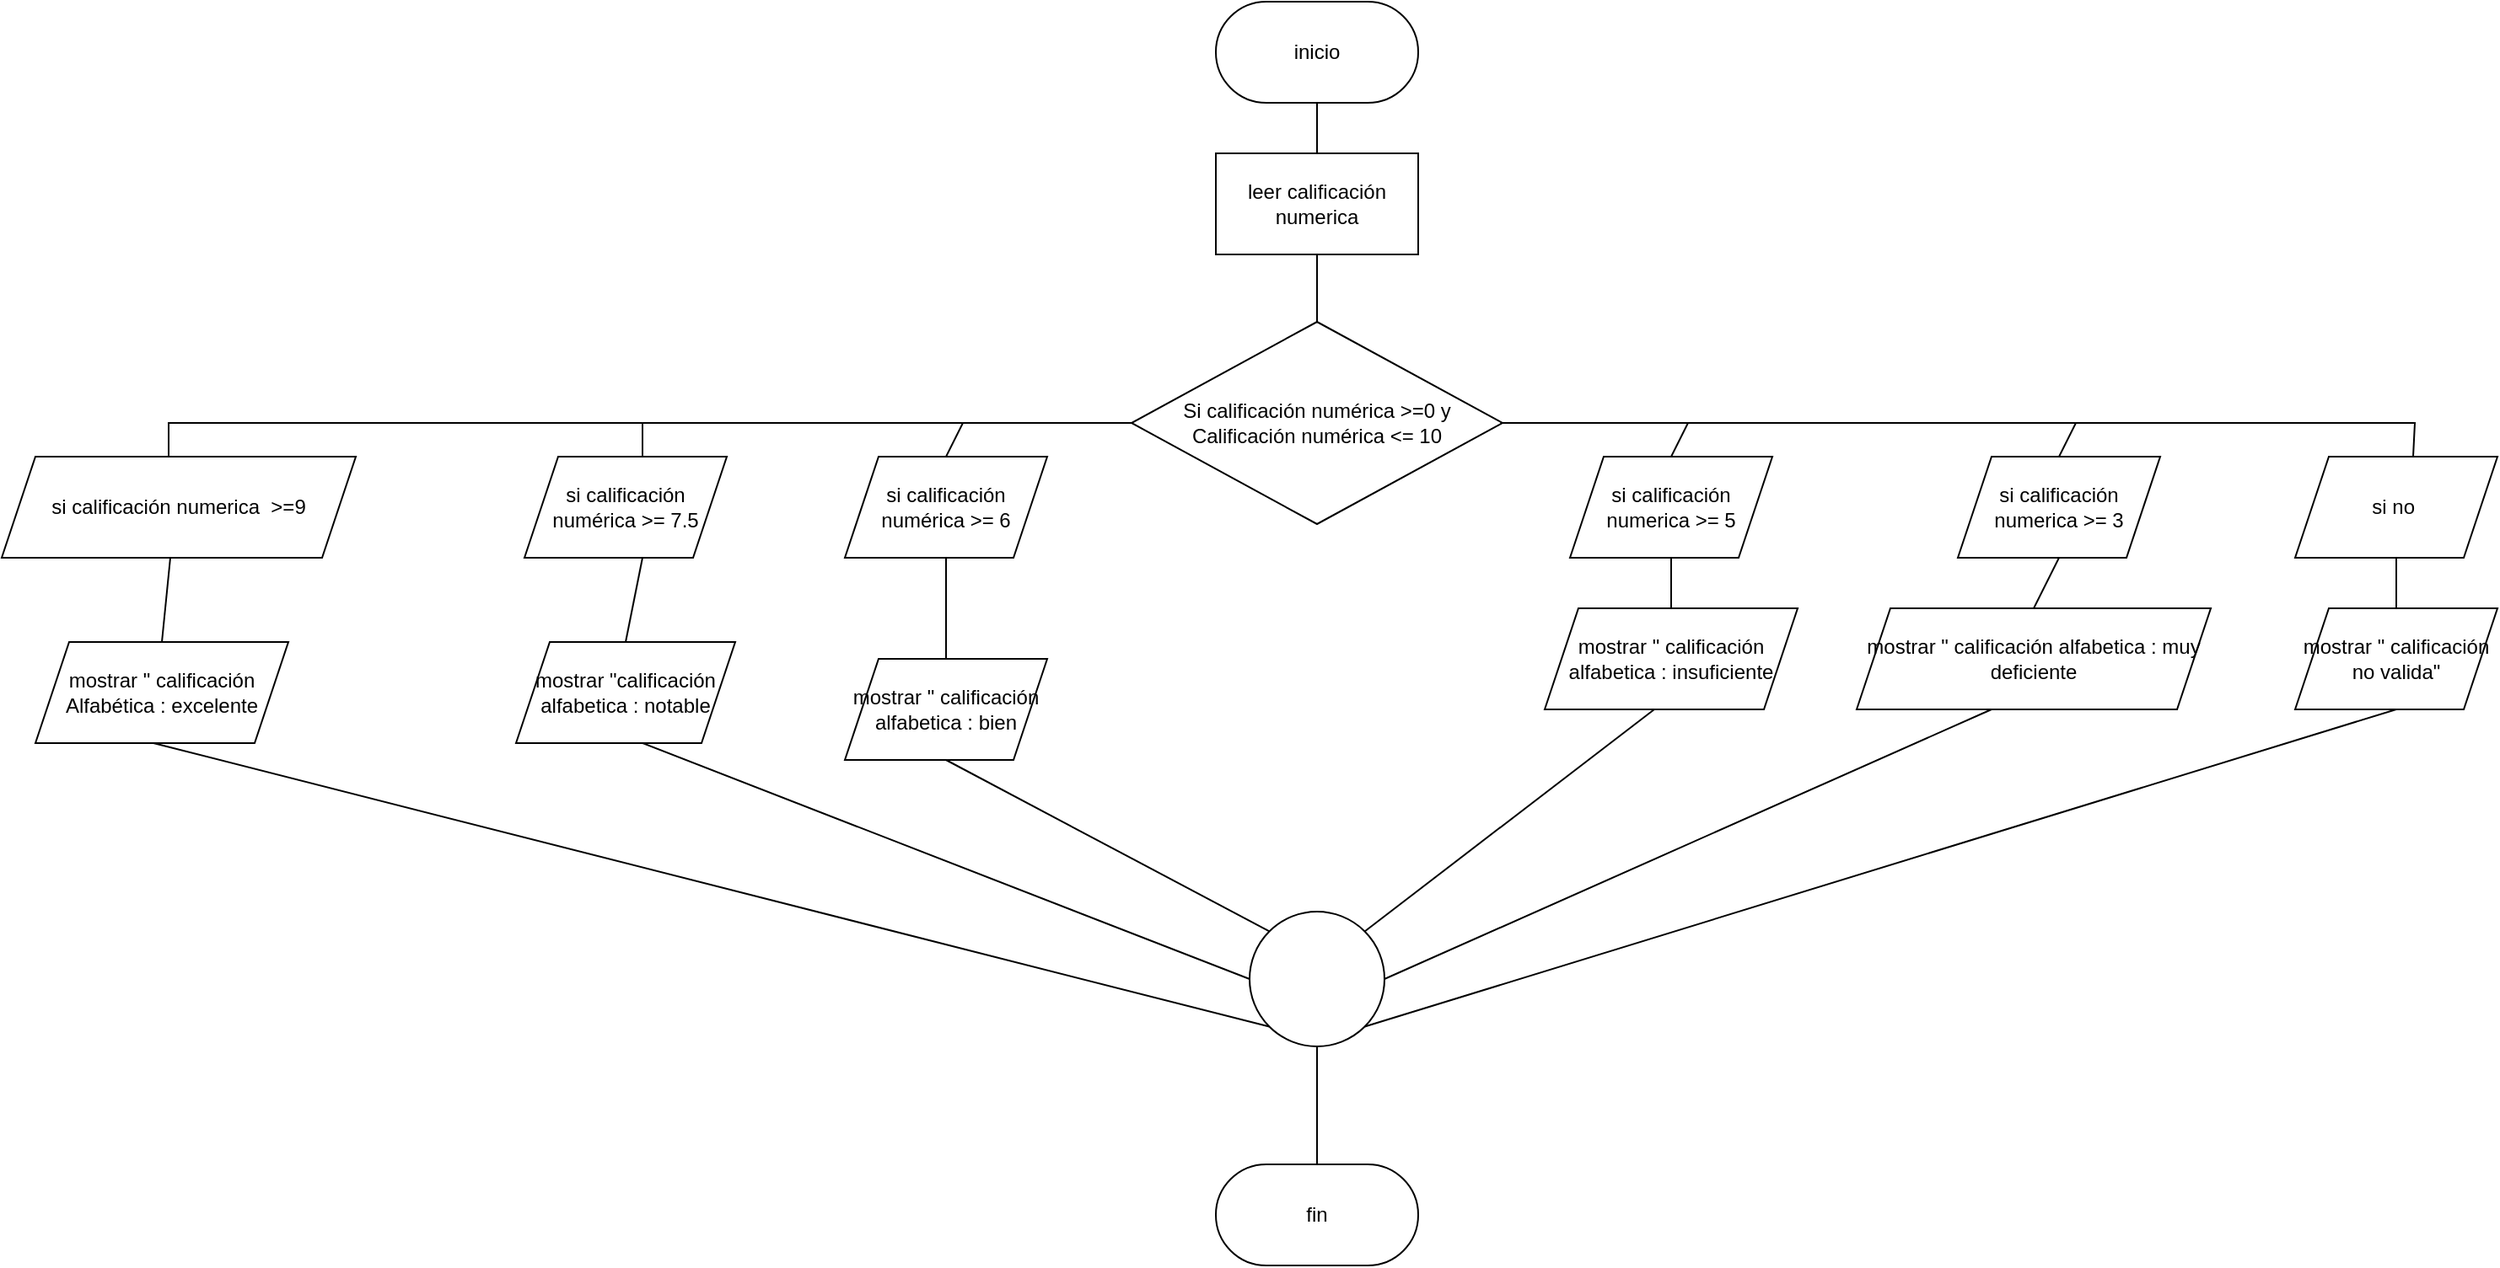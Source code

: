<mxfile version="22.0.0" type="device">
  <diagram name="Página-1" id="F3URhdhOSK71RHJ_qiEy">
    <mxGraphModel dx="1216" dy="480" grid="1" gridSize="10" guides="1" tooltips="1" connect="1" arrows="1" fold="1" page="1" pageScale="1" pageWidth="827" pageHeight="1169" math="0" shadow="0">
      <root>
        <mxCell id="0" />
        <mxCell id="1" parent="0" />
        <mxCell id="4EikAmjFDCmhzFhq78qV-1" value="inicio" style="rounded=1;whiteSpace=wrap;html=1;arcSize=50;" parent="1" vertex="1">
          <mxGeometry x="20" y="30" width="120" height="60" as="geometry" />
        </mxCell>
        <mxCell id="4EikAmjFDCmhzFhq78qV-2" value="leer calificación numerica" style="rounded=0;whiteSpace=wrap;html=1;" parent="1" vertex="1">
          <mxGeometry x="20" y="120" width="120" height="60" as="geometry" />
        </mxCell>
        <mxCell id="4EikAmjFDCmhzFhq78qV-3" value="Si calificación numérica &amp;gt;=0 y Calificación numérica &amp;lt;= 10" style="rhombus;whiteSpace=wrap;html=1;" parent="1" vertex="1">
          <mxGeometry x="-30" y="220" width="220" height="120" as="geometry" />
        </mxCell>
        <mxCell id="4EikAmjFDCmhzFhq78qV-4" value="si calificación numerica&amp;nbsp; &amp;gt;=9" style="shape=parallelogram;perimeter=parallelogramPerimeter;whiteSpace=wrap;html=1;fixedSize=1;" parent="1" vertex="1">
          <mxGeometry x="-700" y="300" width="210" height="60" as="geometry" />
        </mxCell>
        <mxCell id="4EikAmjFDCmhzFhq78qV-5" value="mostrar &quot; calificación Alfabética : excelente" style="shape=parallelogram;perimeter=parallelogramPerimeter;whiteSpace=wrap;html=1;fixedSize=1;" parent="1" vertex="1">
          <mxGeometry x="-680" y="410" width="150" height="60" as="geometry" />
        </mxCell>
        <mxCell id="4EikAmjFDCmhzFhq78qV-6" value="si calificación numérica &amp;gt;= 7.5" style="shape=parallelogram;perimeter=parallelogramPerimeter;whiteSpace=wrap;html=1;fixedSize=1;" parent="1" vertex="1">
          <mxGeometry x="-390" y="300" width="120" height="60" as="geometry" />
        </mxCell>
        <mxCell id="4EikAmjFDCmhzFhq78qV-7" value="mostrar &quot;calificación alfabetica : notable" style="shape=parallelogram;perimeter=parallelogramPerimeter;whiteSpace=wrap;html=1;fixedSize=1;" parent="1" vertex="1">
          <mxGeometry x="-395" y="410" width="130" height="60" as="geometry" />
        </mxCell>
        <mxCell id="4EikAmjFDCmhzFhq78qV-8" value="si calificación numérica &amp;gt;= 6" style="shape=parallelogram;perimeter=parallelogramPerimeter;whiteSpace=wrap;html=1;fixedSize=1;" parent="1" vertex="1">
          <mxGeometry x="-200" y="300" width="120" height="60" as="geometry" />
        </mxCell>
        <mxCell id="lwBkTbB0radWOCbLJeVB-1" value="mostrar &quot; calificación alfabetica : bien" style="shape=parallelogram;perimeter=parallelogramPerimeter;whiteSpace=wrap;html=1;fixedSize=1;" vertex="1" parent="1">
          <mxGeometry x="-200" y="420" width="120" height="60" as="geometry" />
        </mxCell>
        <mxCell id="lwBkTbB0radWOCbLJeVB-2" value="si calificación numerica &amp;gt;= 5" style="shape=parallelogram;perimeter=parallelogramPerimeter;whiteSpace=wrap;html=1;fixedSize=1;" vertex="1" parent="1">
          <mxGeometry x="230" y="300" width="120" height="60" as="geometry" />
        </mxCell>
        <mxCell id="lwBkTbB0radWOCbLJeVB-3" value="mostrar &quot; calificación alfabetica : insuficiente" style="shape=parallelogram;perimeter=parallelogramPerimeter;whiteSpace=wrap;html=1;fixedSize=1;" vertex="1" parent="1">
          <mxGeometry x="215" y="390" width="150" height="60" as="geometry" />
        </mxCell>
        <mxCell id="lwBkTbB0radWOCbLJeVB-4" value="si calificación numerica &amp;gt;= 3" style="shape=parallelogram;perimeter=parallelogramPerimeter;whiteSpace=wrap;html=1;fixedSize=1;" vertex="1" parent="1">
          <mxGeometry x="460" y="300" width="120" height="60" as="geometry" />
        </mxCell>
        <mxCell id="lwBkTbB0radWOCbLJeVB-5" value="mostrar &quot; calificación alfabetica : muy deficiente" style="shape=parallelogram;perimeter=parallelogramPerimeter;whiteSpace=wrap;html=1;fixedSize=1;" vertex="1" parent="1">
          <mxGeometry x="400" y="390" width="210" height="60" as="geometry" />
        </mxCell>
        <mxCell id="lwBkTbB0radWOCbLJeVB-6" value="si no&amp;nbsp;" style="shape=parallelogram;perimeter=parallelogramPerimeter;whiteSpace=wrap;html=1;fixedSize=1;" vertex="1" parent="1">
          <mxGeometry x="660" y="300" width="120" height="60" as="geometry" />
        </mxCell>
        <mxCell id="lwBkTbB0radWOCbLJeVB-7" value="mostrar &quot; calificación no valida&quot;" style="shape=parallelogram;perimeter=parallelogramPerimeter;whiteSpace=wrap;html=1;fixedSize=1;" vertex="1" parent="1">
          <mxGeometry x="660" y="390" width="120" height="60" as="geometry" />
        </mxCell>
        <mxCell id="lwBkTbB0radWOCbLJeVB-8" value="" style="ellipse;whiteSpace=wrap;html=1;aspect=fixed;" vertex="1" parent="1">
          <mxGeometry x="40" y="570" width="80" height="80" as="geometry" />
        </mxCell>
        <mxCell id="lwBkTbB0radWOCbLJeVB-9" value="" style="endArrow=none;html=1;rounded=0;exitX=0.5;exitY=0;exitDx=0;exitDy=0;" edge="1" parent="1" source="4EikAmjFDCmhzFhq78qV-2">
          <mxGeometry width="50" height="50" relative="1" as="geometry">
            <mxPoint x="30" y="140" as="sourcePoint" />
            <mxPoint x="80" y="90" as="targetPoint" />
          </mxGeometry>
        </mxCell>
        <mxCell id="lwBkTbB0radWOCbLJeVB-10" value="" style="endArrow=none;html=1;rounded=0;exitX=0.5;exitY=0;exitDx=0;exitDy=0;" edge="1" parent="1" source="4EikAmjFDCmhzFhq78qV-3">
          <mxGeometry width="50" height="50" relative="1" as="geometry">
            <mxPoint x="30" y="230" as="sourcePoint" />
            <mxPoint x="80" y="180" as="targetPoint" />
          </mxGeometry>
        </mxCell>
        <mxCell id="lwBkTbB0radWOCbLJeVB-11" value="" style="endArrow=none;html=1;rounded=0;" edge="1" parent="1">
          <mxGeometry width="50" height="50" relative="1" as="geometry">
            <mxPoint x="-320" y="280" as="sourcePoint" />
            <mxPoint x="-30" y="280" as="targetPoint" />
            <Array as="points">
              <mxPoint x="-320" y="300" />
              <mxPoint x="-320" y="280" />
            </Array>
          </mxGeometry>
        </mxCell>
        <mxCell id="lwBkTbB0radWOCbLJeVB-12" value="" style="endArrow=none;html=1;rounded=0;exitX=0.5;exitY=0;exitDx=0;exitDy=0;" edge="1" parent="1" source="4EikAmjFDCmhzFhq78qV-8">
          <mxGeometry width="50" height="50" relative="1" as="geometry">
            <mxPoint x="-180" y="330" as="sourcePoint" />
            <mxPoint x="-130" y="280" as="targetPoint" />
          </mxGeometry>
        </mxCell>
        <mxCell id="lwBkTbB0radWOCbLJeVB-13" value="" style="endArrow=none;html=1;rounded=0;exitX=0.5;exitY=0;exitDx=0;exitDy=0;" edge="1" parent="1" source="4EikAmjFDCmhzFhq78qV-7">
          <mxGeometry width="50" height="50" relative="1" as="geometry">
            <mxPoint x="-370" y="410" as="sourcePoint" />
            <mxPoint x="-320" y="360" as="targetPoint" />
          </mxGeometry>
        </mxCell>
        <mxCell id="lwBkTbB0radWOCbLJeVB-14" value="" style="endArrow=none;html=1;rounded=0;exitX=0.5;exitY=0;exitDx=0;exitDy=0;" edge="1" parent="1" source="lwBkTbB0radWOCbLJeVB-1">
          <mxGeometry width="50" height="50" relative="1" as="geometry">
            <mxPoint x="-190" y="410" as="sourcePoint" />
            <mxPoint x="-140" y="360" as="targetPoint" />
          </mxGeometry>
        </mxCell>
        <mxCell id="lwBkTbB0radWOCbLJeVB-15" value="" style="endArrow=none;html=1;rounded=0;exitX=0;exitY=0.5;exitDx=0;exitDy=0;" edge="1" parent="1" source="lwBkTbB0radWOCbLJeVB-8">
          <mxGeometry width="50" height="50" relative="1" as="geometry">
            <mxPoint x="-370" y="520" as="sourcePoint" />
            <mxPoint x="-320" y="470" as="targetPoint" />
          </mxGeometry>
        </mxCell>
        <mxCell id="lwBkTbB0radWOCbLJeVB-16" value="" style="endArrow=none;html=1;rounded=0;exitX=0;exitY=0;exitDx=0;exitDy=0;" edge="1" parent="1" source="lwBkTbB0radWOCbLJeVB-8">
          <mxGeometry width="50" height="50" relative="1" as="geometry">
            <mxPoint x="-190" y="530" as="sourcePoint" />
            <mxPoint x="-140" y="480" as="targetPoint" />
          </mxGeometry>
        </mxCell>
        <mxCell id="lwBkTbB0radWOCbLJeVB-17" value="" style="endArrow=none;html=1;rounded=0;" edge="1" parent="1">
          <mxGeometry width="50" height="50" relative="1" as="geometry">
            <mxPoint x="-601" y="280" as="sourcePoint" />
            <mxPoint x="-320" y="280" as="targetPoint" />
            <Array as="points">
              <mxPoint x="-601" y="300" />
              <mxPoint x="-601" y="280" />
            </Array>
          </mxGeometry>
        </mxCell>
        <mxCell id="lwBkTbB0radWOCbLJeVB-18" value="" style="endArrow=none;html=1;rounded=0;exitX=0.5;exitY=0;exitDx=0;exitDy=0;" edge="1" parent="1" source="4EikAmjFDCmhzFhq78qV-5">
          <mxGeometry width="50" height="50" relative="1" as="geometry">
            <mxPoint x="-650" y="410" as="sourcePoint" />
            <mxPoint x="-600" y="360" as="targetPoint" />
          </mxGeometry>
        </mxCell>
        <mxCell id="lwBkTbB0radWOCbLJeVB-19" value="" style="endArrow=none;html=1;rounded=0;exitX=0;exitY=1;exitDx=0;exitDy=0;" edge="1" parent="1" source="lwBkTbB0radWOCbLJeVB-8">
          <mxGeometry width="50" height="50" relative="1" as="geometry">
            <mxPoint x="-660" y="520" as="sourcePoint" />
            <mxPoint x="-610" y="470" as="targetPoint" />
          </mxGeometry>
        </mxCell>
        <mxCell id="lwBkTbB0radWOCbLJeVB-20" value="" style="endArrow=none;html=1;rounded=0;" edge="1" parent="1">
          <mxGeometry width="50" height="50" relative="1" as="geometry">
            <mxPoint x="190" y="280" as="sourcePoint" />
            <mxPoint x="731" y="280" as="targetPoint" />
            <Array as="points">
              <mxPoint x="731" y="280" />
              <mxPoint x="730" y="300" />
            </Array>
          </mxGeometry>
        </mxCell>
        <mxCell id="lwBkTbB0radWOCbLJeVB-21" value="" style="endArrow=none;html=1;rounded=0;exitX=0.5;exitY=0;exitDx=0;exitDy=0;" edge="1" parent="1" source="lwBkTbB0radWOCbLJeVB-2">
          <mxGeometry width="50" height="50" relative="1" as="geometry">
            <mxPoint x="250" y="330" as="sourcePoint" />
            <mxPoint x="300" y="280" as="targetPoint" />
          </mxGeometry>
        </mxCell>
        <mxCell id="lwBkTbB0radWOCbLJeVB-22" value="" style="endArrow=none;html=1;rounded=0;exitX=0.5;exitY=0;exitDx=0;exitDy=0;" edge="1" parent="1" source="lwBkTbB0radWOCbLJeVB-4">
          <mxGeometry width="50" height="50" relative="1" as="geometry">
            <mxPoint x="480" y="330" as="sourcePoint" />
            <mxPoint x="530" y="280" as="targetPoint" />
          </mxGeometry>
        </mxCell>
        <mxCell id="lwBkTbB0radWOCbLJeVB-23" value="" style="endArrow=none;html=1;rounded=0;exitX=0.5;exitY=0;exitDx=0;exitDy=0;" edge="1" parent="1" source="lwBkTbB0radWOCbLJeVB-3">
          <mxGeometry width="50" height="50" relative="1" as="geometry">
            <mxPoint x="240" y="410" as="sourcePoint" />
            <mxPoint x="290" y="360" as="targetPoint" />
          </mxGeometry>
        </mxCell>
        <mxCell id="lwBkTbB0radWOCbLJeVB-24" value="" style="endArrow=none;html=1;rounded=0;exitX=0.5;exitY=0;exitDx=0;exitDy=0;" edge="1" parent="1" source="lwBkTbB0radWOCbLJeVB-5">
          <mxGeometry width="50" height="50" relative="1" as="geometry">
            <mxPoint x="470" y="410" as="sourcePoint" />
            <mxPoint x="520" y="360" as="targetPoint" />
          </mxGeometry>
        </mxCell>
        <mxCell id="lwBkTbB0radWOCbLJeVB-25" value="" style="endArrow=none;html=1;rounded=0;exitX=0.5;exitY=0;exitDx=0;exitDy=0;" edge="1" parent="1" source="lwBkTbB0radWOCbLJeVB-7">
          <mxGeometry width="50" height="50" relative="1" as="geometry">
            <mxPoint x="670" y="410" as="sourcePoint" />
            <mxPoint x="720" y="360" as="targetPoint" />
          </mxGeometry>
        </mxCell>
        <mxCell id="lwBkTbB0radWOCbLJeVB-26" value="" style="endArrow=none;html=1;rounded=0;exitX=1;exitY=0;exitDx=0;exitDy=0;" edge="1" parent="1" source="lwBkTbB0radWOCbLJeVB-8">
          <mxGeometry width="50" height="50" relative="1" as="geometry">
            <mxPoint x="230" y="500" as="sourcePoint" />
            <mxPoint x="280" y="450" as="targetPoint" />
          </mxGeometry>
        </mxCell>
        <mxCell id="lwBkTbB0radWOCbLJeVB-27" value="" style="endArrow=none;html=1;rounded=0;exitX=1;exitY=0.5;exitDx=0;exitDy=0;" edge="1" parent="1" source="lwBkTbB0radWOCbLJeVB-8">
          <mxGeometry width="50" height="50" relative="1" as="geometry">
            <mxPoint x="430" y="500" as="sourcePoint" />
            <mxPoint x="480" y="450" as="targetPoint" />
          </mxGeometry>
        </mxCell>
        <mxCell id="lwBkTbB0radWOCbLJeVB-28" value="" style="endArrow=none;html=1;rounded=0;exitX=1;exitY=1;exitDx=0;exitDy=0;entryX=0.5;entryY=1;entryDx=0;entryDy=0;" edge="1" parent="1" source="lwBkTbB0radWOCbLJeVB-8" target="lwBkTbB0radWOCbLJeVB-7">
          <mxGeometry width="50" height="50" relative="1" as="geometry">
            <mxPoint x="670" y="500" as="sourcePoint" />
            <mxPoint x="720" y="450" as="targetPoint" />
          </mxGeometry>
        </mxCell>
        <mxCell id="lwBkTbB0radWOCbLJeVB-29" value="fin" style="rounded=1;whiteSpace=wrap;html=1;arcSize=50;" vertex="1" parent="1">
          <mxGeometry x="20" y="720" width="120" height="60" as="geometry" />
        </mxCell>
        <mxCell id="lwBkTbB0radWOCbLJeVB-30" value="" style="endArrow=none;html=1;rounded=0;exitX=0.5;exitY=0;exitDx=0;exitDy=0;" edge="1" parent="1" source="lwBkTbB0radWOCbLJeVB-29">
          <mxGeometry width="50" height="50" relative="1" as="geometry">
            <mxPoint x="30" y="700" as="sourcePoint" />
            <mxPoint x="80" y="650" as="targetPoint" />
          </mxGeometry>
        </mxCell>
      </root>
    </mxGraphModel>
  </diagram>
</mxfile>
